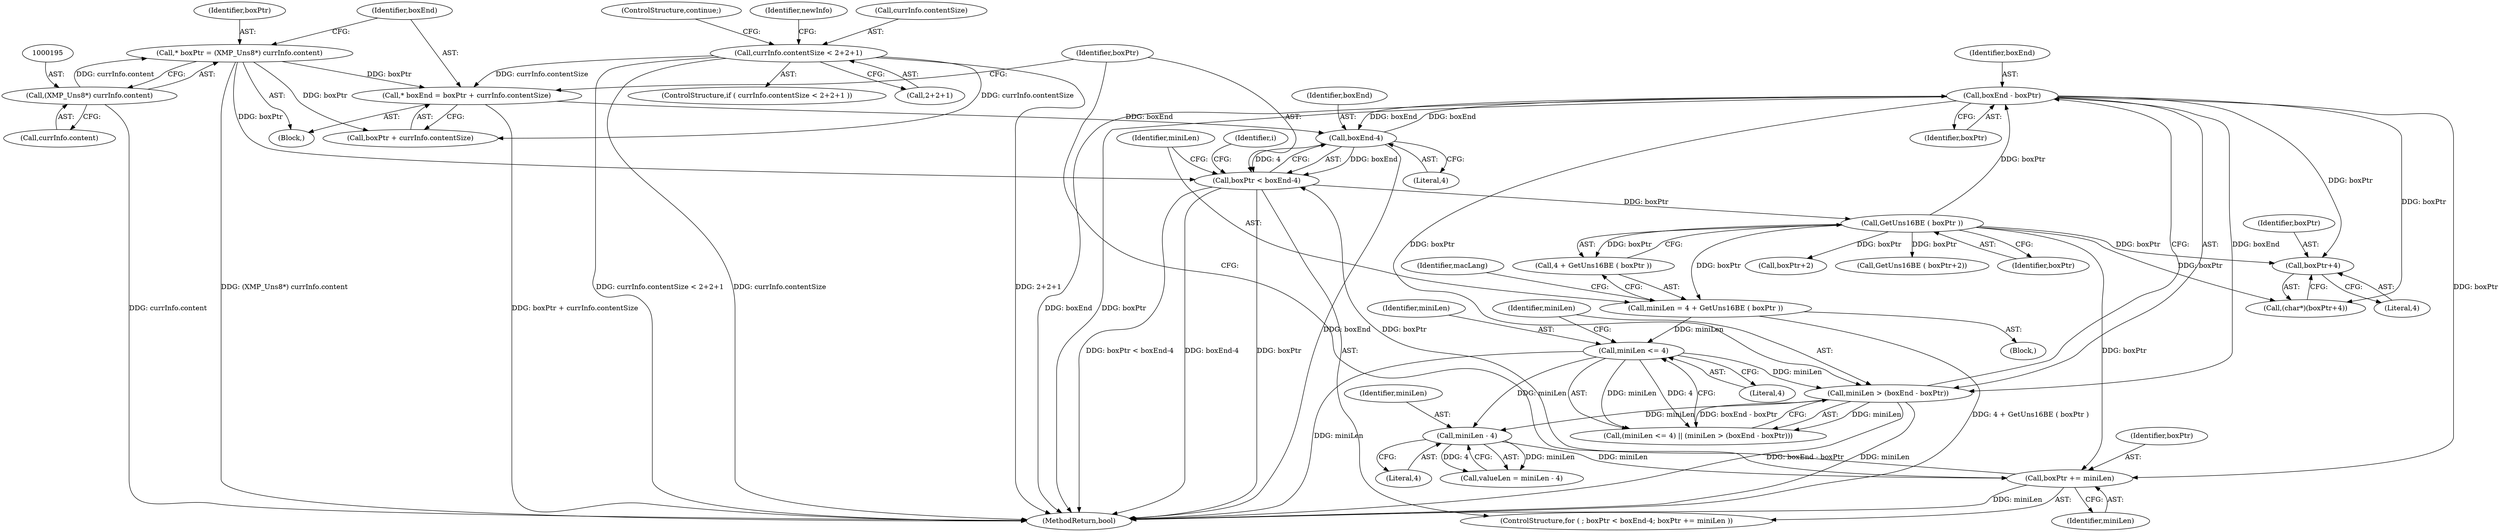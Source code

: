 digraph "0_exempi_886cd1d2314755adb1f4cdb99c16ff00830f0331@pointer" {
"1000247" [label="(Call,boxPtr+4)"];
"1000238" [label="(Call,boxEnd - boxPtr)"];
"1000212" [label="(Call,boxEnd-4)"];
"1000200" [label="(Call,* boxEnd = boxPtr + currInfo.contentSize)"];
"1000192" [label="(Call,* boxPtr = (XMP_Uns8*) currInfo.content)"];
"1000194" [label="(Call,(XMP_Uns8*) currInfo.content)"];
"1000159" [label="(Call,currInfo.contentSize < 2+2+1)"];
"1000223" [label="(Call,GetUns16BE ( boxPtr ))"];
"1000210" [label="(Call,boxPtr < boxEnd-4)"];
"1000215" [label="(Call,boxPtr += miniLen)"];
"1000253" [label="(Call,miniLen - 4)"];
"1000236" [label="(Call,miniLen > (boxEnd - boxPtr))"];
"1000233" [label="(Call,miniLen <= 4)"];
"1000219" [label="(Call,miniLen = 4 + GetUns16BE ( boxPtr ))"];
"1000168" [label="(ControlStructure,continue;)"];
"1000201" [label="(Identifier,boxEnd)"];
"1000220" [label="(Identifier,miniLen)"];
"1000228" [label="(Call,boxPtr+2)"];
"1000227" [label="(Call,GetUns16BE ( boxPtr+2))"];
"1000254" [label="(Identifier,miniLen)"];
"1000217" [label="(Identifier,miniLen)"];
"1000234" [label="(Identifier,miniLen)"];
"1000245" [label="(Call,(char*)(boxPtr+4))"];
"1000193" [label="(Identifier,boxPtr)"];
"1000163" [label="(Call,2+2+1)"];
"1000249" [label="(Literal,4)"];
"1000253" [label="(Call,miniLen - 4)"];
"1000196" [label="(Call,currInfo.content)"];
"1000236" [label="(Call,miniLen > (boxEnd - boxPtr))"];
"1000216" [label="(Identifier,boxPtr)"];
"1000211" [label="(Identifier,boxPtr)"];
"1000224" [label="(Identifier,boxPtr)"];
"1000226" [label="(Identifier,macLang)"];
"1000218" [label="(Block,)"];
"1000171" [label="(Identifier,newInfo)"];
"1000233" [label="(Call,miniLen <= 4)"];
"1000237" [label="(Identifier,miniLen)"];
"1000159" [label="(Call,currInfo.contentSize < 2+2+1)"];
"1000192" [label="(Call,* boxPtr = (XMP_Uns8*) currInfo.content)"];
"1000202" [label="(Call,boxPtr + currInfo.contentSize)"];
"1000239" [label="(Identifier,boxEnd)"];
"1000209" [label="(ControlStructure,for ( ; boxPtr < boxEnd-4; boxPtr += miniLen ))"];
"1000200" [label="(Call,* boxEnd = boxPtr + currInfo.contentSize)"];
"1000235" [label="(Literal,4)"];
"1000213" [label="(Identifier,boxEnd)"];
"1000240" [label="(Identifier,boxPtr)"];
"1000219" [label="(Call,miniLen = 4 + GetUns16BE ( boxPtr ))"];
"1000248" [label="(Identifier,boxPtr)"];
"1000160" [label="(Call,currInfo.contentSize)"];
"1000232" [label="(Call,(miniLen <= 4) || (miniLen > (boxEnd - boxPtr)))"];
"1000238" [label="(Call,boxEnd - boxPtr)"];
"1000212" [label="(Call,boxEnd-4)"];
"1000221" [label="(Call,4 + GetUns16BE ( boxPtr ))"];
"1000215" [label="(Call,boxPtr += miniLen)"];
"1000255" [label="(Literal,4)"];
"1000194" [label="(Call,(XMP_Uns8*) currInfo.content)"];
"1000247" [label="(Call,boxPtr+4)"];
"1000283" [label="(MethodReturn,bool)"];
"1000158" [label="(ControlStructure,if ( currInfo.contentSize < 2+2+1 ))"];
"1000133" [label="(Identifier,i)"];
"1000223" [label="(Call,GetUns16BE ( boxPtr ))"];
"1000210" [label="(Call,boxPtr < boxEnd-4)"];
"1000214" [label="(Literal,4)"];
"1000134" [label="(Block,)"];
"1000251" [label="(Call,valueLen = miniLen - 4)"];
"1000247" -> "1000245"  [label="AST: "];
"1000247" -> "1000249"  [label="CFG: "];
"1000248" -> "1000247"  [label="AST: "];
"1000249" -> "1000247"  [label="AST: "];
"1000245" -> "1000247"  [label="CFG: "];
"1000238" -> "1000247"  [label="DDG: boxPtr"];
"1000223" -> "1000247"  [label="DDG: boxPtr"];
"1000238" -> "1000236"  [label="AST: "];
"1000238" -> "1000240"  [label="CFG: "];
"1000239" -> "1000238"  [label="AST: "];
"1000240" -> "1000238"  [label="AST: "];
"1000236" -> "1000238"  [label="CFG: "];
"1000238" -> "1000283"  [label="DDG: boxEnd"];
"1000238" -> "1000283"  [label="DDG: boxPtr"];
"1000238" -> "1000212"  [label="DDG: boxEnd"];
"1000238" -> "1000215"  [label="DDG: boxPtr"];
"1000238" -> "1000236"  [label="DDG: boxEnd"];
"1000238" -> "1000236"  [label="DDG: boxPtr"];
"1000212" -> "1000238"  [label="DDG: boxEnd"];
"1000223" -> "1000238"  [label="DDG: boxPtr"];
"1000238" -> "1000245"  [label="DDG: boxPtr"];
"1000212" -> "1000210"  [label="AST: "];
"1000212" -> "1000214"  [label="CFG: "];
"1000213" -> "1000212"  [label="AST: "];
"1000214" -> "1000212"  [label="AST: "];
"1000210" -> "1000212"  [label="CFG: "];
"1000212" -> "1000283"  [label="DDG: boxEnd"];
"1000212" -> "1000210"  [label="DDG: boxEnd"];
"1000212" -> "1000210"  [label="DDG: 4"];
"1000200" -> "1000212"  [label="DDG: boxEnd"];
"1000200" -> "1000134"  [label="AST: "];
"1000200" -> "1000202"  [label="CFG: "];
"1000201" -> "1000200"  [label="AST: "];
"1000202" -> "1000200"  [label="AST: "];
"1000211" -> "1000200"  [label="CFG: "];
"1000200" -> "1000283"  [label="DDG: boxPtr + currInfo.contentSize"];
"1000192" -> "1000200"  [label="DDG: boxPtr"];
"1000159" -> "1000200"  [label="DDG: currInfo.contentSize"];
"1000192" -> "1000134"  [label="AST: "];
"1000192" -> "1000194"  [label="CFG: "];
"1000193" -> "1000192"  [label="AST: "];
"1000194" -> "1000192"  [label="AST: "];
"1000201" -> "1000192"  [label="CFG: "];
"1000192" -> "1000283"  [label="DDG: (XMP_Uns8*) currInfo.content"];
"1000194" -> "1000192"  [label="DDG: currInfo.content"];
"1000192" -> "1000202"  [label="DDG: boxPtr"];
"1000192" -> "1000210"  [label="DDG: boxPtr"];
"1000194" -> "1000196"  [label="CFG: "];
"1000195" -> "1000194"  [label="AST: "];
"1000196" -> "1000194"  [label="AST: "];
"1000194" -> "1000283"  [label="DDG: currInfo.content"];
"1000159" -> "1000158"  [label="AST: "];
"1000159" -> "1000163"  [label="CFG: "];
"1000160" -> "1000159"  [label="AST: "];
"1000163" -> "1000159"  [label="AST: "];
"1000168" -> "1000159"  [label="CFG: "];
"1000171" -> "1000159"  [label="CFG: "];
"1000159" -> "1000283"  [label="DDG: currInfo.contentSize < 2+2+1"];
"1000159" -> "1000283"  [label="DDG: currInfo.contentSize"];
"1000159" -> "1000283"  [label="DDG: 2+2+1"];
"1000159" -> "1000202"  [label="DDG: currInfo.contentSize"];
"1000223" -> "1000221"  [label="AST: "];
"1000223" -> "1000224"  [label="CFG: "];
"1000224" -> "1000223"  [label="AST: "];
"1000221" -> "1000223"  [label="CFG: "];
"1000223" -> "1000215"  [label="DDG: boxPtr"];
"1000223" -> "1000219"  [label="DDG: boxPtr"];
"1000223" -> "1000221"  [label="DDG: boxPtr"];
"1000210" -> "1000223"  [label="DDG: boxPtr"];
"1000223" -> "1000227"  [label="DDG: boxPtr"];
"1000223" -> "1000228"  [label="DDG: boxPtr"];
"1000223" -> "1000245"  [label="DDG: boxPtr"];
"1000210" -> "1000209"  [label="AST: "];
"1000211" -> "1000210"  [label="AST: "];
"1000220" -> "1000210"  [label="CFG: "];
"1000133" -> "1000210"  [label="CFG: "];
"1000210" -> "1000283"  [label="DDG: boxPtr < boxEnd-4"];
"1000210" -> "1000283"  [label="DDG: boxEnd-4"];
"1000210" -> "1000283"  [label="DDG: boxPtr"];
"1000215" -> "1000210"  [label="DDG: boxPtr"];
"1000215" -> "1000209"  [label="AST: "];
"1000215" -> "1000217"  [label="CFG: "];
"1000216" -> "1000215"  [label="AST: "];
"1000217" -> "1000215"  [label="AST: "];
"1000211" -> "1000215"  [label="CFG: "];
"1000215" -> "1000283"  [label="DDG: miniLen"];
"1000253" -> "1000215"  [label="DDG: miniLen"];
"1000253" -> "1000251"  [label="AST: "];
"1000253" -> "1000255"  [label="CFG: "];
"1000254" -> "1000253"  [label="AST: "];
"1000255" -> "1000253"  [label="AST: "];
"1000251" -> "1000253"  [label="CFG: "];
"1000253" -> "1000251"  [label="DDG: miniLen"];
"1000253" -> "1000251"  [label="DDG: 4"];
"1000236" -> "1000253"  [label="DDG: miniLen"];
"1000233" -> "1000253"  [label="DDG: miniLen"];
"1000236" -> "1000232"  [label="AST: "];
"1000237" -> "1000236"  [label="AST: "];
"1000232" -> "1000236"  [label="CFG: "];
"1000236" -> "1000283"  [label="DDG: miniLen"];
"1000236" -> "1000283"  [label="DDG: boxEnd - boxPtr"];
"1000236" -> "1000232"  [label="DDG: miniLen"];
"1000236" -> "1000232"  [label="DDG: boxEnd - boxPtr"];
"1000233" -> "1000236"  [label="DDG: miniLen"];
"1000233" -> "1000232"  [label="AST: "];
"1000233" -> "1000235"  [label="CFG: "];
"1000234" -> "1000233"  [label="AST: "];
"1000235" -> "1000233"  [label="AST: "];
"1000237" -> "1000233"  [label="CFG: "];
"1000232" -> "1000233"  [label="CFG: "];
"1000233" -> "1000283"  [label="DDG: miniLen"];
"1000233" -> "1000232"  [label="DDG: miniLen"];
"1000233" -> "1000232"  [label="DDG: 4"];
"1000219" -> "1000233"  [label="DDG: miniLen"];
"1000219" -> "1000218"  [label="AST: "];
"1000219" -> "1000221"  [label="CFG: "];
"1000220" -> "1000219"  [label="AST: "];
"1000221" -> "1000219"  [label="AST: "];
"1000226" -> "1000219"  [label="CFG: "];
"1000219" -> "1000283"  [label="DDG: 4 + GetUns16BE ( boxPtr )"];
}
